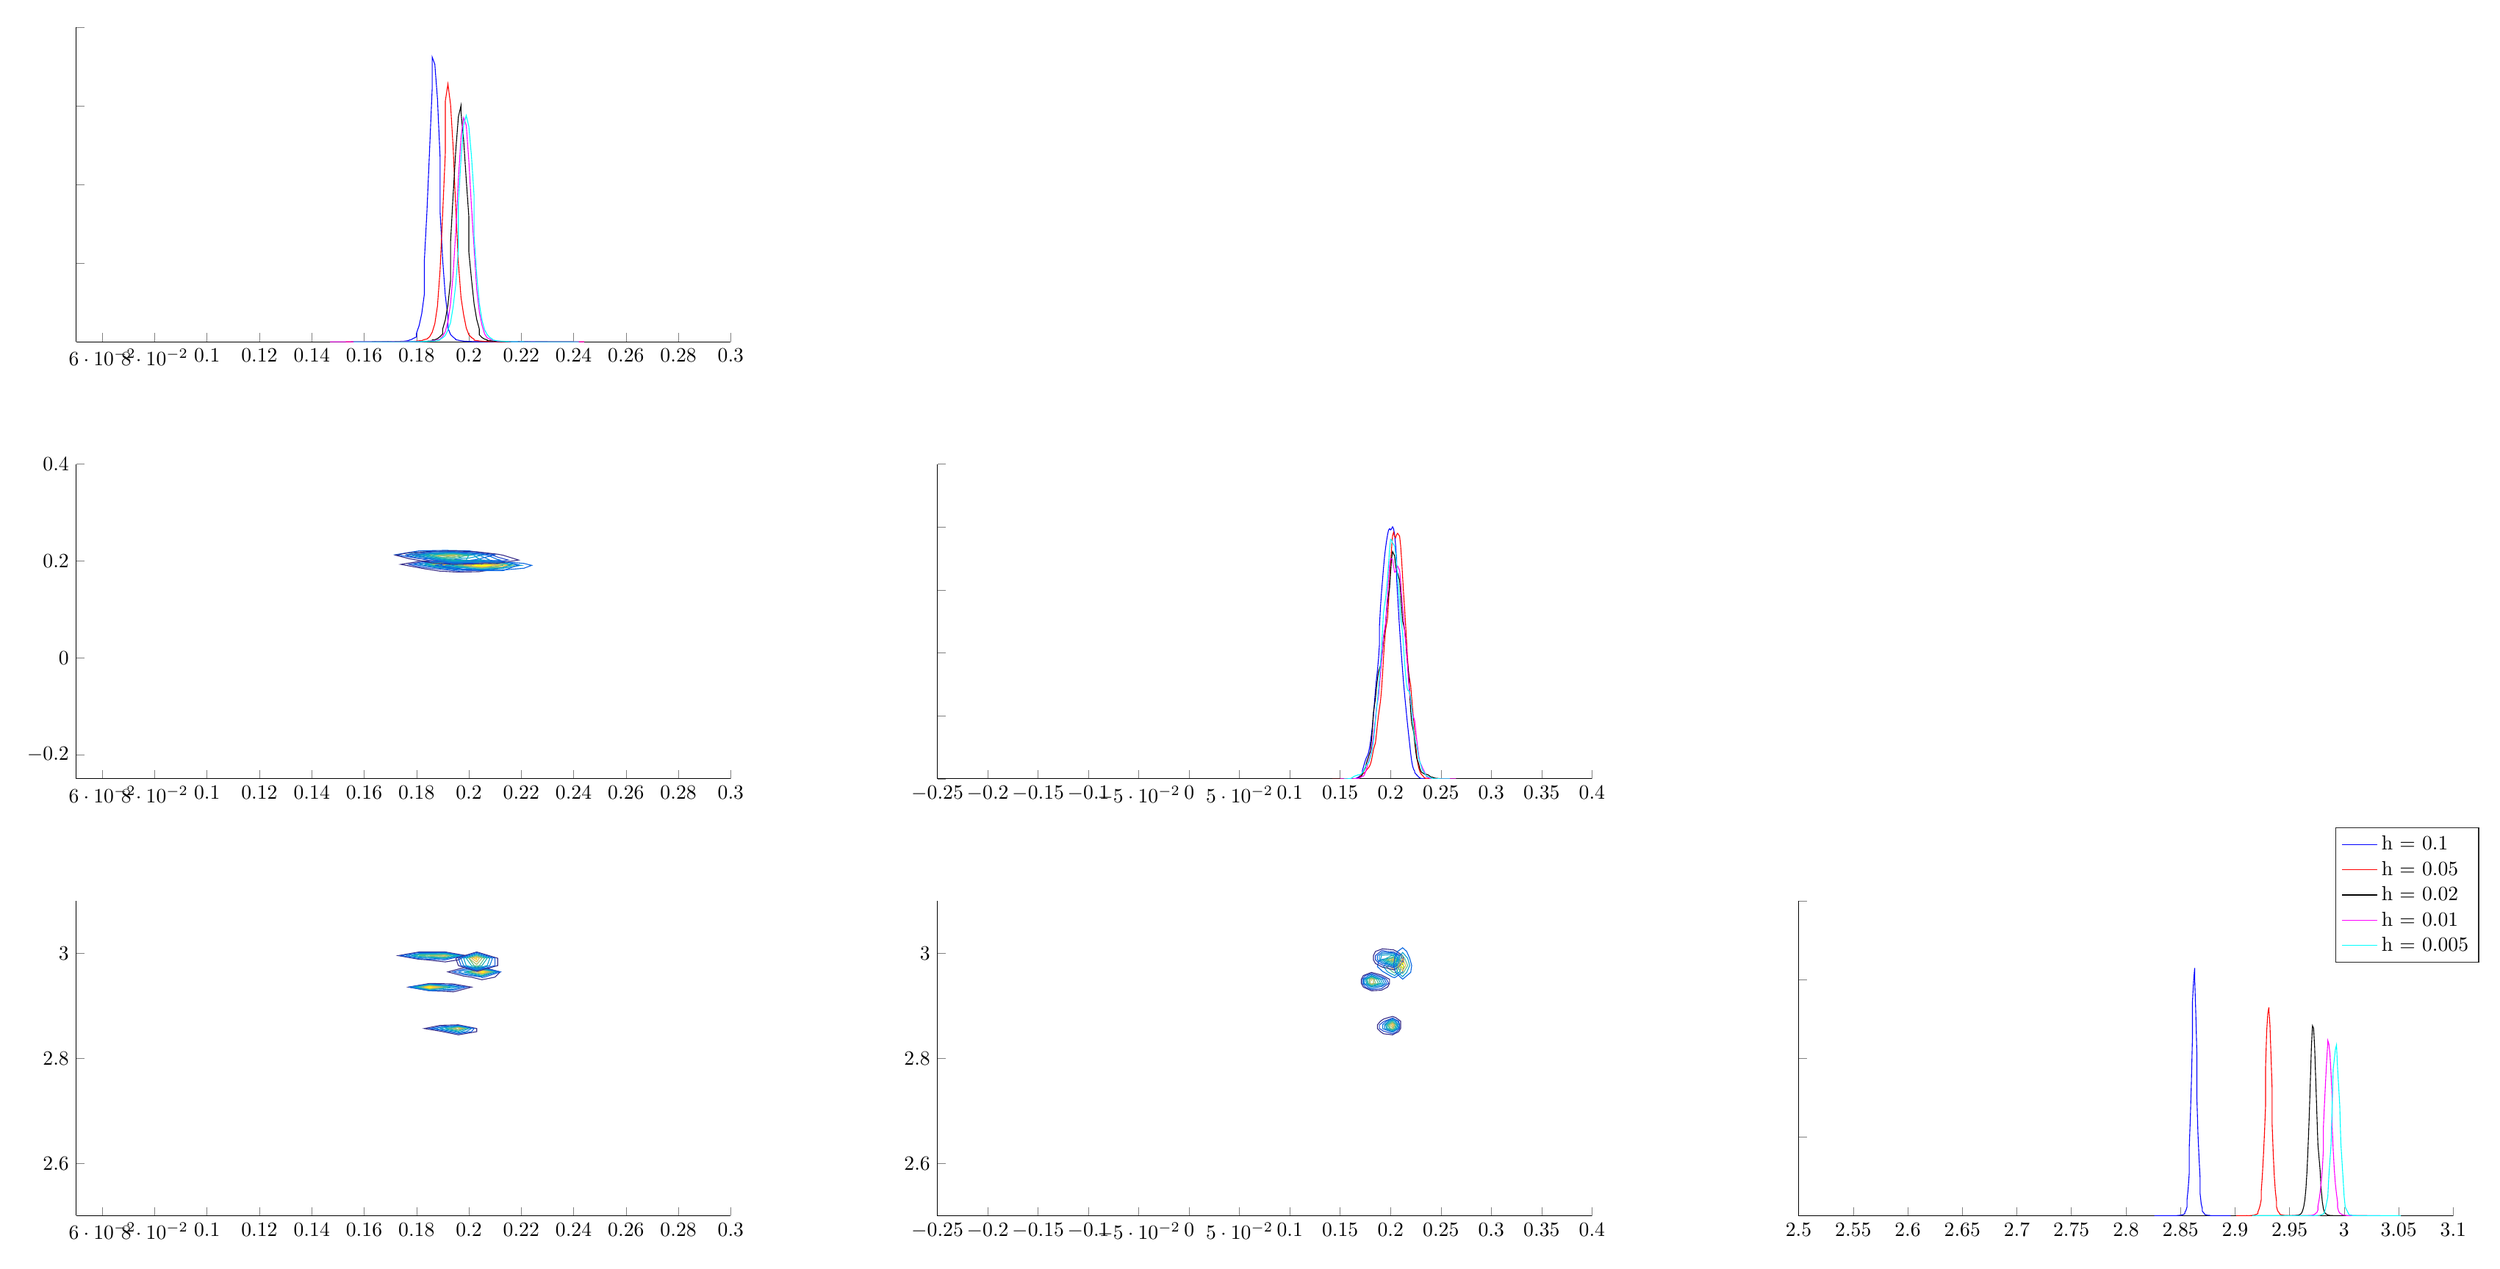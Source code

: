 % This file was created by matlab2tikz.
%
%The latest updates can be retrieved from
%  http://www.mathworks.com/matlabcentral/fileexchange/22022-matlab2tikz-matlab2tikz
%where you can also make suggestions and rate matlab2tikz.
%
\definecolor{mycolor1}{rgb}{1.0,0.0,1.0}%
\definecolor{mycolor2}{rgb}{0.0,1.0,1.0}%
%
\begin{tikzpicture}

\begin{axis}[%
width=4.454in,
height=2.141in,
at={(2.713in,7.039in)},
scale only axis,
xmin=0.05,
xmax=0.3,
ymin=0,
ymax=200,
ytick={0,50,100,150,200},
yticklabels={\empty},
axis background/.style={fill=white},
axis x line*=bottom,
axis y line*=left
]
\addplot [color=blue,solid,forget plot]
  table[row sep=crcr]{%
0.155	0.0\\
0.156	0.018\\
0.157	6.099e-05\\
0.158	4.248e-25\\
0.158	3.744e-13\\
0.159	1.237e-05\\
0.16	0.015\\
0.161	0.001\\
0.161	3.187e-12\\
0.162	3.89e-05\\
0.163	0.018\\
0.164	0.001\\
0.164	0.034\\
0.165	0.013\\
0.166	0.011\\
0.167	0.021\\
0.167	0.036\\
0.168	0.022\\
0.169	0.07\\
0.17	0.059\\
0.171	0.108\\
0.171	0.073\\
0.172	0.146\\
0.173	0.119\\
0.174	0.154\\
0.174	0.305\\
0.175	0.326\\
0.176	0.501\\
0.177	0.739\\
0.177	0.9\\
0.178	1.415\\
0.179	2.289\\
0.18	3.071\\
0.18	5.456\\
0.181	10.277\\
0.182	17.856\\
0.183	30.291\\
0.183	51.586\\
0.184	83.282\\
0.185	122.158\\
0.186	161.517\\
0.186	180.937\\
0.187	176.305\\
0.188	154.513\\
0.189	117.388\\
0.189	82.681\\
0.19	51.915\\
0.191	29.265\\
0.192	16.031\\
0.192	8.808\\
0.193	4.631\\
0.194	2.969\\
0.195	1.568\\
0.195	1.226\\
0.196	0.955\\
0.197	0.627\\
0.198	0.423\\
0.198	0.354\\
0.199	0.286\\
0.2	0.208\\
0.201	0.135\\
0.201	0.128\\
0.202	0.061\\
0.203	0.04\\
0.204	0.038\\
0.204	0.019\\
0.205	0.04\\
0.206	0.001\\
0.207	0.052\\
0.207	0.025\\
0.208	0.001\\
0.209	0.019\\
0.21	0.016\\
0.211	0.005\\
0.211	0.005\\
0.212	0.01\\
0.213	0.002\\
0.214	0.01\\
0.214	0.011\\
0.215	4.771e-19\\
0.216	3.851e-09\\
0.217	0.001\\
0.217	0.013\\
0.218	0\\
0.219	0\\
0.22	0\\
0.22	0\\
0.221	3.605e-273\\
0.222	1.981e-226\\
0.223	4.081e-184\\
0.223	3.152e-146\\
0.224	9.13e-113\\
0.225	9.915e-84\\
0.226	4.038e-59\\
0.226	6.165e-39\\
0.227	3.53e-23\\
0.228	7.577e-12\\
0.229	6.099e-05\\
0.229	0.018\\
0.23	0.0\\
};
\addplot [color=red,solid,forget plot]
  table[row sep=crcr]{%
0.153	0.0\\
0.154	0.015\\
0.155	5.879e-06\\
0.156	0\\
0.157	0\\
0.157	0\\
0.158	4.124e-296\\
0.159	6.037e-243\\
0.16	4.371e-195\\
0.161	1.565e-152\\
0.162	2.771e-115\\
0.163	2.426e-83\\
0.164	1.051e-56\\
0.165	2.25e-35\\
0.166	2.382e-19\\
0.167	1.248e-08\\
0.168	0.003\\
0.169	0.004\\
0.169	2.895e-15\\
0.17	2.803e-06\\
0.171	0.034\\
0.172	0.022\\
0.173	0.036\\
0.174	0.021\\
0.175	0.033\\
0.176	0.079\\
0.177	0.122\\
0.178	0.188\\
0.179	0.266\\
0.18	0.263\\
0.18	0.46\\
0.181	0.616\\
0.182	0.715\\
0.183	1.391\\
0.184	1.781\\
0.185	3.131\\
0.186	6.076\\
0.187	11.482\\
0.188	22.617\\
0.189	45.427\\
0.19	81.799\\
0.191	119.846\\
0.191	152.962\\
0.192	163.851\\
0.193	150.836\\
0.194	123.412\\
0.195	84.198\\
0.196	50.121\\
0.197	28.131\\
0.198	17.176\\
0.199	8.801\\
0.2	4.424\\
0.201	2.668\\
0.202	1.624\\
0.202	0.92\\
0.203	0.747\\
0.204	0.493\\
0.205	0.347\\
0.206	0.234\\
0.207	0.21\\
0.208	0.098\\
0.209	0.104\\
0.21	0.035\\
0.211	0.069\\
0.212	0.037\\
0.213	0.026\\
0.213	0.007\\
0.214	0.022\\
0.215	0.028\\
0.216	0.029\\
0.217	0.008\\
0.218	3.022e-09\\
0.219	0.002\\
0.22	0.009\\
0.221	0.004\\
0.222	0.011\\
0.223	0.008\\
0.224	0\\
0.224	0\\
0.225	0\\
0.226	0\\
0.227	0\\
0.228	0\\
0.229	0\\
0.23	0\\
0.231	0\\
0.232	0\\
0.233	0\\
0.234	2.317e-275\\
0.235	3.326e-224\\
0.236	2.362e-178\\
0.236	8.292e-138\\
0.237	1.44e-102\\
0.238	1.236e-72\\
0.239	5.25e-48\\
0.24	1.102e-28\\
0.241	1.145e-14\\
0.242	5.879e-06\\
0.243	0.015\\
0.244	0.0\\
};
\addplot [color=black,solid,forget plot]
  table[row sep=crcr]{%
0.163	0.0\\
0.164	0.015\\
0.165	0.001\\
0.165	2.433e-15\\
0.166	6.979e-08\\
0.167	0.001\\
0.168	0.014\\
0.169	0.01\\
0.169	0.027\\
0.17	0.008\\
0.171	0.016\\
0.172	0.007\\
0.172	0.016\\
0.173	0.015\\
0.174	0.01\\
0.175	0.034\\
0.176	0.028\\
0.176	0.001\\
0.177	0.008\\
0.178	0.061\\
0.179	0.076\\
0.179	0.12\\
0.18	0.057\\
0.181	0.119\\
0.182	0.142\\
0.183	0.263\\
0.183	0.329\\
0.184	0.346\\
0.185	0.444\\
0.186	0.591\\
0.186	1.245\\
0.187	1.264\\
0.188	2.006\\
0.189	3.235\\
0.19	5.005\\
0.19	8.109\\
0.191	13.88\\
0.192	23.373\\
0.193	38.863\\
0.193	63.408\\
0.194	93.584\\
0.195	121.669\\
0.196	143.003\\
0.197	150.162\\
0.197	145.712\\
0.198	128.34\\
0.199	102.978\\
0.2	79.255\\
0.2	56.876\\
0.201	39.697\\
0.202	23.979\\
0.203	14.163\\
0.204	7.993\\
0.204	4.431\\
0.205	2.692\\
0.206	1.674\\
0.207	1.23\\
0.207	0.708\\
0.208	0.672\\
0.209	0.5\\
0.21	0.392\\
0.211	0.168\\
0.211	0.141\\
0.212	0.151\\
0.213	0.147\\
0.214	0.109\\
0.214	0.052\\
0.215	0.078\\
0.216	0.027\\
0.217	0.02\\
0.218	0.019\\
0.218	0.019\\
0.219	0.035\\
0.22	0.008\\
0.221	0.02\\
0.221	0.009\\
0.222	0.027\\
0.223	0.01\\
0.224	0.016\\
0.225	0.016\\
0.225	0.006\\
0.226	0.006\\
0.227	0.01\\
0.228	0.003\\
0.228	3.907e-43\\
0.229	1.328e-28\\
0.23	2.807e-17\\
0.231	3.694e-09\\
0.232	0.0\\
0.232	0.015\\
0.233	0.0\\
0.234	9.167e-79\\
0.235	2.934e-58\\
0.235	5.842e-41\\
0.236	7.239e-27\\
0.237	5.583e-16\\
0.238	2.679e-08\\
0.239	0.001\\
0.239	0.015\\
0.24	0.0\\
};
\addplot [color=mycolor1,solid,forget plot]
  table[row sep=crcr]{%
0.147	0.0\\
0.148	0.014\\
0.149	2.925e-05\\
0.15	0\\
0.151	0\\
0.152	0\\
0.153	0\\
0.154	0\\
0.155	0\\
0.156	0\\
0.157	3.426e-283\\
0.158	1.493e-234\\
0.159	1.541e-190\\
0.16	3.769e-151\\
0.161	2.183e-116\\
0.162	2.996e-86\\
0.163	9.74e-61\\
0.164	7.501e-40\\
0.164	1.368e-23\\
0.165	5.914e-12\\
0.166	6.055e-05\\
0.167	0.017\\
0.168	0.018\\
0.169	2.556e-09\\
0.17	0.001\\
0.171	0.036\\
0.172	0.009\\
0.173	0.014\\
0.174	0.012\\
0.175	0.063\\
0.176	0.027\\
0.177	0.048\\
0.178	0.025\\
0.179	0.069\\
0.18	0.085\\
0.181	0.125\\
0.182	0.102\\
0.183	0.203\\
0.184	0.208\\
0.185	0.326\\
0.186	0.59\\
0.187	0.821\\
0.188	1.076\\
0.189	1.656\\
0.19	3.505\\
0.191	6.52\\
0.192	12.833\\
0.193	24.251\\
0.194	43.355\\
0.195	70.471\\
0.196	103.597\\
0.197	129.88\\
0.198	142.441\\
0.199	137.628\\
0.2	114.612\\
0.201	85.743\\
0.202	59.255\\
0.203	33.33\\
0.204	18.808\\
0.205	10.655\\
0.206	4.993\\
0.207	2.509\\
0.208	1.665\\
0.209	1.071\\
0.21	0.779\\
0.211	0.399\\
0.212	0.365\\
0.213	0.371\\
0.214	0.218\\
0.215	0.212\\
0.216	0.078\\
0.217	0.061\\
0.218	0.037\\
0.219	0.008\\
0.22	0.037\\
0.221	0.012\\
0.222	0.024\\
0.223	0.003\\
0.224	0.031\\
0.225	0.031\\
0.226	0.0\\
0.226	0.002\\
0.227	0.008\\
0.228	9.742e-06\\
0.229	0.013\\
0.23	0.0\\
0.231	0\\
0.232	1.6e-286\\
0.233	1.396e-237\\
0.234	2.885e-193\\
0.235	1.412e-153\\
0.236	1.638e-118\\
0.237	4.501e-88\\
0.238	2.929e-62\\
0.239	4.516e-41\\
0.24	1.649e-24\\
0.241	1.427e-12\\
0.242	2.925e-05\\
0.243	0.014\\
0.244	0.0\\
};
\addplot [color=mycolor2,solid,forget plot]
  table[row sep=crcr]{%
0.156	0.0\\
0.156	0.015\\
0.157	0.004\\
0.158	0.022\\
0.159	0.0\\
0.16	2.919e-25\\
0.161	3.564e-14\\
0.162	9.104e-07\\
0.162	0.005\\
0.163	0.005\\
0.164	0.004\\
0.165	0.006\\
0.166	2.455e-15\\
0.167	1.773e-07\\
0.168	0.003\\
0.169	0.008\\
0.169	5.596e-06\\
0.17	1.144e-05\\
0.171	0.017\\
0.172	0.005\\
0.173	0.0\\
0.174	0.015\\
0.175	0.004\\
0.176	0.007\\
0.176	0.014\\
0.177	0.018\\
0.178	0.04\\
0.179	0.036\\
0.18	0.017\\
0.181	0.052\\
0.182	0.057\\
0.182	0.166\\
0.183	0.158\\
0.184	0.176\\
0.185	0.291\\
0.186	0.385\\
0.187	0.461\\
0.188	0.721\\
0.189	1.097\\
0.189	1.541\\
0.19	2.519\\
0.191	3.996\\
0.192	7.415\\
0.193	12.163\\
0.194	22.248\\
0.195	36.552\\
0.196	58.818\\
0.196	88.922\\
0.197	116.027\\
0.198	137.73\\
0.199	143.849\\
0.2	136.718\\
0.201	117.789\\
0.202	92.404\\
0.202	66.975\\
0.203	42.343\\
0.204	24.28\\
0.205	13.764\\
0.206	7.587\\
0.207	4.548\\
0.208	2.653\\
0.209	1.759\\
0.209	1.175\\
0.21	0.842\\
0.211	0.552\\
0.212	0.398\\
0.213	0.271\\
0.214	0.182\\
0.215	0.154\\
0.215	0.164\\
0.216	0.07\\
0.217	0.055\\
0.218	0.048\\
0.219	0.013\\
0.22	0.03\\
0.221	0.022\\
0.222	0.012\\
0.222	0.017\\
0.223	0.008\\
0.224	8.443e-06\\
0.225	0.007\\
0.226	0.018\\
0.227	0.0\\
0.228	8.529e-30\\
0.229	1.776e-17\\
0.229	7.741e-09\\
0.23	0.001\\
0.231	0.013\\
0.232	5.37e-05\\
0.233	7.495e-07\\
0.234	0.005\\
0.235	0.006\\
0.235	4.144e-68\\
0.236	5.513e-48\\
0.237	1.534e-31\\
0.238	8.934e-19\\
0.239	1.088e-09\\
0.24	0.0\\
0.241	0.015\\
0.242	0.0\\
};
\end{axis}

\begin{axis}[%
width=4.454in,
height=2.141in,
at={(2.713in,4.065in)},
scale only axis,
colormap={mymap}{[1pt] rgb(0pt)=(0.208,0.166,0.529); rgb(1pt)=(0.212,0.19,0.578); rgb(2pt)=(0.212,0.214,0.627); rgb(3pt)=(0.208,0.239,0.677); rgb(4pt)=(0.196,0.264,0.728); rgb(5pt)=(0.171,0.292,0.779); rgb(6pt)=(0.125,0.324,0.83); rgb(7pt)=(0.059,0.36,0.868); rgb(8pt)=(0.012,0.388,0.882); rgb(9pt)=(0.006,0.409,0.883); rgb(10pt)=(0.017,0.427,0.879); rgb(11pt)=(0.033,0.443,0.872); rgb(12pt)=(0.05,0.459,0.864); rgb(13pt)=(0.063,0.474,0.855); rgb(14pt)=(0.072,0.489,0.847); rgb(15pt)=(0.078,0.504,0.838); rgb(16pt)=(0.079,0.52,0.831); rgb(17pt)=(0.075,0.538,0.826); rgb(18pt)=(0.064,0.557,0.824); rgb(19pt)=(0.049,0.577,0.823); rgb(20pt)=(0.034,0.597,0.82); rgb(21pt)=(0.026,0.614,0.814); rgb(22pt)=(0.024,0.629,0.804); rgb(23pt)=(0.023,0.642,0.791); rgb(24pt)=(0.023,0.653,0.777); rgb(25pt)=(0.027,0.664,0.761); rgb(26pt)=(0.038,0.674,0.744); rgb(27pt)=(0.059,0.684,0.725); rgb(28pt)=(0.084,0.693,0.706); rgb(29pt)=(0.113,0.702,0.686); rgb(30pt)=(0.145,0.71,0.665); rgb(31pt)=(0.18,0.718,0.642); rgb(32pt)=(0.218,0.725,0.619); rgb(33pt)=(0.259,0.732,0.595); rgb(34pt)=(0.302,0.738,0.571); rgb(35pt)=(0.348,0.742,0.547); rgb(36pt)=(0.395,0.746,0.524); rgb(37pt)=(0.442,0.748,0.503); rgb(38pt)=(0.487,0.749,0.484); rgb(39pt)=(0.53,0.749,0.466); rgb(40pt)=(0.571,0.749,0.449); rgb(41pt)=(0.61,0.747,0.434); rgb(42pt)=(0.647,0.746,0.419); rgb(43pt)=(0.683,0.743,0.404); rgb(44pt)=(0.718,0.741,0.39); rgb(45pt)=(0.752,0.738,0.377); rgb(46pt)=(0.786,0.736,0.363); rgb(47pt)=(0.819,0.733,0.35); rgb(48pt)=(0.851,0.73,0.336); rgb(49pt)=(0.882,0.727,0.322); rgb(50pt)=(0.914,0.726,0.306); rgb(51pt)=(0.945,0.726,0.289); rgb(52pt)=(0.974,0.731,0.267); rgb(53pt)=(0.994,0.745,0.24); rgb(54pt)=(0.999,0.765,0.216); rgb(55pt)=(0.996,0.786,0.197); rgb(56pt)=(0.988,0.807,0.179); rgb(57pt)=(0.979,0.827,0.163); rgb(58pt)=(0.97,0.848,0.147); rgb(59pt)=(0.963,0.871,0.131); rgb(60pt)=(0.959,0.895,0.113); rgb(61pt)=(0.96,0.922,0.095); rgb(62pt)=(0.966,0.951,0.076); rgb(63pt)=(0.976,0.983,0.054)},
xmin=0.05,
xmax=0.3,
ymin=-0.25,
ymax=0.4,
axis background/.style={fill=white},
axis x line*=bottom,
axis y line*=left
]
\addplot[contour prepared, contour prepared format=matlab, contour/labels=false] table[row sep=crcr] {%
%
2000	15\\
0.183	0.184\\
0.189	0.179\\
0.196	0.177\\
0.204	0.178\\
0.211	0.184\\
0.211	0.193\\
0.204	0.2\\
0.196	0.201\\
0.189	0.201\\
0.182	0.2\\
0.174	0.193\\
0.174	0.193\\
0.174	0.193\\
0.182	0.185\\
0.183	0.184\\
4000	13\\
0.187	0.184\\
0.189	0.183\\
0.196	0.179\\
0.204	0.181\\
0.208	0.184\\
0.209	0.193\\
0.204	0.198\\
0.196	0.2\\
0.189	0.2\\
0.182	0.198\\
0.177	0.193\\
0.182	0.187\\
0.187	0.184\\
6000	13\\
0.191	0.184\\
0.196	0.181\\
0.204	0.183\\
0.205	0.184\\
0.207	0.193\\
0.204	0.196\\
0.196	0.199\\
0.189	0.199\\
0.182	0.196\\
0.179	0.193\\
0.182	0.19\\
0.189	0.185\\
0.191	0.184\\
8000	13\\
0.194	0.184\\
0.196	0.183\\
0.201	0.184\\
0.204	0.188\\
0.205	0.193\\
0.204	0.195\\
0.196	0.199\\
0.189	0.199\\
0.182	0.194\\
0.181	0.193\\
0.182	0.192\\
0.189	0.186\\
0.194	0.184\\
10000	7\\
0.183	0.193\\
0.189	0.187\\
0.196	0.185\\
0.203	0.193\\
0.196	0.198\\
0.189	0.198\\
0.183	0.193\\
12000	7\\
0.184	0.193\\
0.189	0.188\\
0.196	0.186\\
0.202	0.193\\
0.196	0.197\\
0.189	0.197\\
0.184	0.193\\
14000	7\\
0.185	0.193\\
0.189	0.19\\
0.196	0.188\\
0.201	0.193\\
0.196	0.196\\
0.189	0.196\\
0.185	0.193\\
16000	7\\
0.186	0.193\\
0.189	0.191\\
0.196	0.189\\
0.2	0.193\\
0.196	0.195\\
0.189	0.195\\
0.186	0.193\\
18000	7\\
0.188	0.193\\
0.189	0.192\\
0.196	0.191\\
0.198	0.193\\
0.196	0.194\\
0.189	0.194\\
0.188	0.193\\
20000	7\\
0.189	0.193\\
0.189	0.193\\
0.196	0.193\\
0.197	0.193\\
0.196	0.193\\
0.189	0.193\\
0.189	0.193\\
};
\addplot[contour prepared, contour prepared format=matlab, contour/labels=false] table[row sep=crcr] {%
%
5000	11\\
0.187	0.191\\
0.194	0.184\\
0.203	0.182\\
0.212	0.181\\
0.221	0.185\\
0.224	0.191\\
0.221	0.195\\
0.212	0.199\\
0.203	0.199\\
0.194	0.197\\
0.187	0.191\\
10000	9\\
0.191	0.191\\
0.194	0.189\\
0.203	0.184\\
0.212	0.184\\
0.22	0.191\\
0.212	0.197\\
0.203	0.198\\
0.194	0.193\\
0.191	0.191\\
15000	7\\
0.195	0.191\\
0.203	0.186\\
0.212	0.186\\
0.217	0.191\\
0.212	0.195\\
0.203	0.196\\
0.195	0.191\\
20000	7\\
0.198	0.191\\
0.203	0.188\\
0.212	0.188\\
0.215	0.191\\
0.212	0.193\\
0.203	0.194\\
0.198	0.191\\
25000	7\\
0.201	0.191\\
0.203	0.189\\
0.212	0.191\\
0.212	0.191\\
0.212	0.191\\
0.203	0.192\\
0.201	0.191\\
};
\addplot[contour prepared, contour prepared format=matlab, contour/labels=false] table[row sep=crcr] {%
%
5000	13\\
0.213	0.18\\
0.213	0.18\\
0.213	0.18\\
0.219	0.192\\
0.213	0.2\\
0.205	0.202\\
0.198	0.201\\
0.19	0.194\\
0.189	0.192\\
0.19	0.19\\
0.198	0.183\\
0.205	0.18\\
0.213	0.18\\
10000	9\\
0.193	0.192\\
0.198	0.186\\
0.205	0.183\\
0.213	0.186\\
0.216	0.192\\
0.213	0.196\\
0.205	0.2\\
0.198	0.198\\
0.193	0.192\\
15000	9\\
0.195	0.192\\
0.198	0.189\\
0.205	0.185\\
0.213	0.191\\
0.213	0.192\\
0.213	0.192\\
0.205	0.198\\
0.198	0.195\\
0.195	0.192\\
20000	5\\
0.198	0.192\\
0.205	0.187\\
0.211	0.192\\
0.205	0.196\\
0.198	0.192\\
25000	5\\
0.202	0.192\\
0.205	0.19\\
0.208	0.192\\
0.205	0.194\\
0.202	0.192\\
};
\addplot[contour prepared, contour prepared format=matlab, contour/labels=false] table[row sep=crcr] {%
%
5000	11\\
0.196	0.203\\
0.2	0.201\\
0.203	0.203\\
0.21	0.213\\
0.2	0.221\\
0.191	0.222\\
0.181	0.221\\
0.172	0.213\\
0.181	0.205\\
0.191	0.203\\
0.196	0.203\\
10000	9\\
0.176	0.213\\
0.181	0.208\\
0.191	0.205\\
0.2	0.206\\
0.206	0.213\\
0.2	0.218\\
0.191	0.22\\
0.181	0.218\\
0.176	0.213\\
15000	9\\
0.179	0.213\\
0.181	0.212\\
0.191	0.207\\
0.2	0.211\\
0.202	0.213\\
0.2	0.215\\
0.191	0.218\\
0.181	0.215\\
0.179	0.213\\
20000	5\\
0.183	0.213\\
0.191	0.21\\
0.198	0.213\\
0.191	0.217\\
0.183	0.213\\
25000	5\\
0.188	0.213\\
0.191	0.212\\
0.194	0.213\\
0.191	0.215\\
0.188	0.213\\
};
\addplot[contour prepared, contour prepared format=matlab, contour/labels=false] table[row sep=crcr] {%
%
2000	15\\
0.18	0.202\\
0.186	0.196\\
0.194	0.193\\
0.203	0.194\\
0.211	0.195\\
0.219	0.202\\
0.213	0.212\\
0.211	0.214\\
0.203	0.219\\
0.194	0.221\\
0.186	0.22\\
0.177	0.217\\
0.172	0.212\\
0.177	0.205\\
0.18	0.202\\
4000	15\\
0.184	0.202\\
0.186	0.2\\
0.194	0.195\\
0.203	0.196\\
0.211	0.198\\
0.215	0.202\\
0.211	0.208\\
0.209	0.212\\
0.203	0.217\\
0.194	0.219\\
0.186	0.219\\
0.177	0.213\\
0.176	0.212\\
0.177	0.21\\
0.184	0.202\\
6000	13\\
0.187	0.202\\
0.194	0.196\\
0.203	0.197\\
0.211	0.201\\
0.212	0.202\\
0.211	0.203\\
0.207	0.212\\
0.203	0.215\\
0.194	0.218\\
0.186	0.217\\
0.179	0.212\\
0.186	0.203\\
0.187	0.202\\
8000	11\\
0.189	0.202\\
0.194	0.198\\
0.203	0.199\\
0.208	0.202\\
0.204	0.212\\
0.203	0.213\\
0.194	0.217\\
0.186	0.216\\
0.18	0.212\\
0.186	0.205\\
0.189	0.202\\
10000	11\\
0.191	0.202\\
0.194	0.2\\
0.203	0.201\\
0.205	0.202\\
0.203	0.207\\
0.202	0.212\\
0.194	0.216\\
0.186	0.215\\
0.182	0.212\\
0.186	0.207\\
0.191	0.202\\
12000	9\\
0.193	0.202\\
0.194	0.201\\
0.199	0.202\\
0.2	0.212\\
0.194	0.215\\
0.186	0.213\\
0.184	0.212\\
0.186	0.209\\
0.193	0.202\\
14000	7\\
0.186	0.212\\
0.186	0.211\\
0.194	0.203\\
0.199	0.212\\
0.194	0.214\\
0.186	0.212\\
0.186	0.212\\
16000	5\\
0.189	0.212\\
0.194	0.207\\
0.197	0.212\\
0.194	0.213\\
0.189	0.212\\
18000	5\\
0.192	0.212\\
0.194	0.21\\
0.195	0.212\\
0.194	0.212\\
0.192	0.212\\
};
\end{axis}

\begin{axis}[%
width=4.454in,
height=2.141in,
at={(8.573in,4.065in)},
scale only axis,
xmin=-0.25,
xmax=0.4,
ymin=0,
ymax=50,
ytick={0,10,20,30,40,50},
yticklabels={\empty},
axis background/.style={fill=white},
axis x line*=bottom,
axis y line*=left
]
\addplot [color=blue,solid,forget plot]
  table[row sep=crcr]{%
0.151	4.691e-05\\
0.152	0.0\\
0.153	0.002\\
0.154	0.004\\
0.154	0.004\\
0.155	0.001\\
0.156	0.001\\
0.157	0.003\\
0.158	0.005\\
0.159	0.005\\
0.16	0.006\\
0.161	0.009\\
0.162	0.014\\
0.163	0.02\\
0.164	0.03\\
0.165	0.054\\
0.166	0.095\\
0.167	0.162\\
0.168	0.271\\
0.169	0.391\\
0.17	0.494\\
0.171	0.638\\
0.172	0.903\\
0.172	1.302\\
0.173	1.825\\
0.174	2.404\\
0.175	2.937\\
0.176	3.35\\
0.177	3.661\\
0.178	4.094\\
0.179	4.829\\
0.18	5.85\\
0.181	7.047\\
0.182	8.403\\
0.183	10.116\\
0.184	12.126\\
0.185	14.13\\
0.186	15.836\\
0.187	17.279\\
0.188	19.005\\
0.189	21.424\\
0.189	24.368\\
0.19	27.281\\
0.191	29.597\\
0.192	31.546\\
0.193	33.484\\
0.194	35.247\\
0.195	36.642\\
0.196	37.782\\
0.197	38.762\\
0.198	39.506\\
0.199	39.744\\
0.2	39.572\\
0.201	39.74\\
0.202	40.05\\
0.203	39.732\\
0.204	38.809\\
0.205	37.184\\
0.206	34.655\\
0.206	31.874\\
0.207	29.162\\
0.208	26.379\\
0.209	23.782\\
0.21	21.472\\
0.211	19.252\\
0.212	17.098\\
0.213	15.084\\
0.214	13.323\\
0.215	11.675\\
0.216	10.017\\
0.217	8.439\\
0.218	6.972\\
0.219	5.494\\
0.22	4.029\\
0.221	2.795\\
0.222	1.952\\
0.223	1.473\\
0.224	1.211\\
0.224	1.001\\
0.225	0.788\\
0.226	0.612\\
0.227	0.446\\
0.228	0.274\\
0.229	0.142\\
0.23	0.075\\
0.231	0.048\\
0.232	0.032\\
0.233	0.019\\
0.234	0.009\\
0.235	0.003\\
0.236	0.001\\
0.237	6.182e-05\\
0.238	2.053e-05\\
0.239	0.0\\
0.24	0.001\\
0.241	0.004\\
0.241	0.004\\
0.242	0.002\\
0.243	0.0\\
0.244	4.691e-05\\
};
\addplot [color=red,solid,forget plot]
  table[row sep=crcr]{%
0.142	4.575e-05\\
0.143	0.001\\
0.144	0.003\\
0.145	0.004\\
0.146	0.004\\
0.147	0.004\\
0.148	0.004\\
0.15	0.001\\
0.151	0.0\\
0.152	7.107e-06\\
0.153	3.046e-09\\
0.154	4.019e-07\\
0.155	3.565e-05\\
0.156	0.001\\
0.157	0.004\\
0.158	0.008\\
0.159	0.006\\
0.16	0.002\\
0.162	0.001\\
0.163	0.003\\
0.164	0.005\\
0.165	0.006\\
0.166	0.011\\
0.167	0.032\\
0.168	0.092\\
0.169	0.215\\
0.17	0.399\\
0.171	0.595\\
0.172	0.773\\
0.174	0.941\\
0.175	1.124\\
0.176	1.347\\
0.177	1.57\\
0.178	1.746\\
0.179	1.966\\
0.18	2.333\\
0.181	2.898\\
0.182	3.716\\
0.183	4.639\\
0.185	5.712\\
0.186	7.137\\
0.187	8.693\\
0.188	10.072\\
0.189	11.191\\
0.19	12.331\\
0.191	14.085\\
0.192	16.484\\
0.193	19.197\\
0.194	21.665\\
0.195	23.594\\
0.197	25.488\\
0.198	28.05\\
0.199	31.236\\
0.2	34.167\\
0.201	36.637\\
0.202	38.626\\
0.203	39.176\\
0.204	38.525\\
0.205	38.31\\
0.206	38.785\\
0.207	39.017\\
0.209	38.558\\
0.21	37.08\\
0.211	34.769\\
0.212	32.026\\
0.213	29.335\\
0.214	26.916\\
0.215	24.394\\
0.216	21.629\\
0.217	18.883\\
0.218	16.723\\
0.22	14.843\\
0.221	12.782\\
0.222	10.902\\
0.223	9.204\\
0.224	7.309\\
0.225	5.352\\
0.226	3.686\\
0.227	2.483\\
0.228	1.723\\
0.229	1.232\\
0.23	0.829\\
0.232	0.487\\
0.233	0.264\\
0.234	0.14\\
0.235	0.074\\
0.236	0.052\\
0.237	0.038\\
0.238	0.022\\
0.239	0.016\\
0.24	0.014\\
0.241	0.015\\
0.242	0.012\\
0.244	0.006\\
0.245	0.003\\
0.246	0.006\\
0.247	0.008\\
0.248	0.004\\
0.249	0.001\\
0.25	5.395e-05\\
};
\addplot [color=black,solid,forget plot]
  table[row sep=crcr]{%
0.135	3.944e-05\\
0.137	0.0\\
0.138	0.002\\
0.139	0.004\\
0.14	0.002\\
0.142	0.0\\
0.143	3.114e-05\\
0.144	3.784e-28\\
0.145	1.183e-23\\
0.147	1.325e-19\\
0.148	5.317e-16\\
0.149	7.65e-13\\
0.15	3.945e-10\\
0.152	7.291e-08\\
0.153	4.83e-06\\
0.154	0.0\\
0.156	0.001\\
0.157	0.003\\
0.158	0.004\\
0.159	0.005\\
0.161	0.008\\
0.162	0.009\\
0.163	0.011\\
0.164	0.019\\
0.166	0.031\\
0.167	0.045\\
0.168	0.087\\
0.169	0.182\\
0.171	0.375\\
0.172	0.702\\
0.173	1.15\\
0.175	1.758\\
0.176	2.467\\
0.177	2.978\\
0.178	3.434\\
0.18	4.43\\
0.181	6.008\\
0.182	8.061\\
0.183	10.486\\
0.185	12.757\\
0.186	14.517\\
0.187	15.863\\
0.188	16.992\\
0.19	18.055\\
0.191	19.125\\
0.192	20.33\\
0.193	22.136\\
0.195	24.45\\
0.196	26.411\\
0.197	28.099\\
0.199	30.3\\
0.2	32.778\\
0.201	35.001\\
0.202	36.108\\
0.204	35.446\\
0.205	33.963\\
0.206	33.02\\
0.207	32.712\\
0.209	31.527\\
0.21	29.426\\
0.211	27.041\\
0.212	25.037\\
0.214	23.682\\
0.215	22.036\\
0.216	19.673\\
0.218	16.649\\
0.219	13.473\\
0.22	10.792\\
0.221	8.851\\
0.223	7.336\\
0.224	5.819\\
0.225	4.383\\
0.226	3.268\\
0.228	2.361\\
0.229	1.662\\
0.23	1.237\\
0.231	1.016\\
0.233	0.84\\
0.234	0.723\\
0.235	0.727\\
0.236	0.701\\
0.238	0.567\\
0.239	0.414\\
0.24	0.306\\
0.242	0.237\\
0.243	0.17\\
0.244	0.121\\
0.245	0.089\\
0.247	0.069\\
0.248	0.049\\
0.249	0.026\\
0.25	0.013\\
0.252	0.007\\
0.253	0.003\\
0.254	0.001\\
0.255	0.002\\
0.257	0.004\\
0.258	0.002\\
0.259	0.0\\
0.261	3.944e-05\\
};
\addplot [color=mycolor1,solid,forget plot]
  table[row sep=crcr]{%
0.15	4.034e-05\\
0.152	0.0\\
0.153	0.002\\
0.154	0.004\\
0.155	0.003\\
0.156	0.001\\
0.157	0.001\\
0.159	0.005\\
0.16	0.011\\
0.161	0.012\\
0.162	0.009\\
0.163	0.009\\
0.164	0.013\\
0.166	0.018\\
0.167	0.027\\
0.168	0.048\\
0.169	0.102\\
0.17	0.204\\
0.171	0.321\\
0.173	0.437\\
0.174	0.651\\
0.175	1.04\\
0.176	1.513\\
0.177	2.047\\
0.178	2.78\\
0.18	3.585\\
0.181	4.434\\
0.182	5.593\\
0.183	6.954\\
0.184	8.321\\
0.185	9.727\\
0.186	11.298\\
0.188	12.988\\
0.189	14.699\\
0.19	16.584\\
0.191	18.701\\
0.192	20.719\\
0.193	22.597\\
0.195	24.624\\
0.196	26.776\\
0.197	29.197\\
0.198	31.958\\
0.199	34.108\\
0.2	35.025\\
0.202	34.879\\
0.203	33.82\\
0.204	32.837\\
0.205	32.873\\
0.206	33.47\\
0.207	33.806\\
0.209	33.145\\
0.21	31.383\\
0.211	29.209\\
0.212	27.31\\
0.213	25.605\\
0.214	23.327\\
0.216	20.428\\
0.217	17.537\\
0.218	15.26\\
0.219	13.682\\
0.22	12.338\\
0.221	11.148\\
0.222	10.228\\
0.224	9.215\\
0.225	7.76\\
0.226	6.192\\
0.227	4.871\\
0.228	3.688\\
0.229	2.701\\
0.231	2.026\\
0.232	1.619\\
0.233	1.338\\
0.234	0.995\\
0.235	0.596\\
0.236	0.298\\
0.238	0.148\\
0.239	0.089\\
0.24	0.059\\
0.241	0.037\\
0.242	0.019\\
0.243	0.01\\
0.245	0.009\\
0.246	0.007\\
0.247	0.003\\
0.248	0.001\\
0.249	0.0\\
0.25	0.002\\
0.251	0.004\\
0.253	0.004\\
0.254	0.004\\
0.255	0.004\\
0.256	0.002\\
0.257	0.0\\
0.258	0.0\\
0.26	0.001\\
0.261	0.003\\
0.262	0.004\\
0.263	0.002\\
0.264	0.0\\
0.265	4.034e-05\\
};
\addplot [color=mycolor2,solid,forget plot]
  table[row sep=crcr]{%
0.154	4.33e-05\\
0.155	0.0\\
0.156	0.002\\
0.157	0.006\\
0.158	0.014\\
0.16	0.036\\
0.161	0.093\\
0.162	0.192\\
0.163	0.308\\
0.164	0.406\\
0.165	0.469\\
0.166	0.52\\
0.167	0.587\\
0.168	0.629\\
0.169	0.641\\
0.17	0.683\\
0.171	0.783\\
0.172	0.95\\
0.173	1.223\\
0.174	1.578\\
0.175	1.895\\
0.176	2.178\\
0.178	2.523\\
0.179	2.95\\
0.18	3.456\\
0.181	4.07\\
0.182	4.883\\
0.183	5.996\\
0.184	7.469\\
0.185	9.202\\
0.186	10.895\\
0.187	12.512\\
0.188	14.176\\
0.189	16.107\\
0.19	18.35\\
0.191	20.754\\
0.192	23.503\\
0.193	26.417\\
0.195	28.614\\
0.196	30.124\\
0.197	31.847\\
0.198	34.049\\
0.199	36.478\\
0.2	38.057\\
0.201	37.99\\
0.202	37.461\\
0.203	37.305\\
0.204	36.943\\
0.205	35.829\\
0.206	34.122\\
0.207	32.096\\
0.208	30.05\\
0.209	28.049\\
0.21	25.718\\
0.212	23.135\\
0.213	20.692\\
0.214	18.39\\
0.215	16.39\\
0.216	14.893\\
0.217	14.092\\
0.218	13.982\\
0.219	13.805\\
0.22	12.861\\
0.221	11.225\\
0.222	9.35\\
0.223	7.687\\
0.224	6.476\\
0.225	5.735\\
0.226	5.179\\
0.227	4.34\\
0.228	3.247\\
0.23	2.277\\
0.231	1.635\\
0.232	1.293\\
0.233	1.075\\
0.234	0.836\\
0.235	0.588\\
0.236	0.421\\
0.237	0.348\\
0.238	0.316\\
0.239	0.263\\
0.24	0.169\\
0.241	0.083\\
0.242	0.035\\
0.243	0.018\\
0.244	0.012\\
0.245	0.009\\
0.247	0.012\\
0.248	0.012\\
0.249	0.008\\
0.25	0.005\\
0.251	0.004\\
0.252	0.004\\
0.253	0.002\\
0.254	0.001\\
0.255	0.003\\
0.256	0.004\\
0.257	0.002\\
0.258	0.0\\
0.259	4.251e-05\\
};
\end{axis}

\begin{axis}[%
width=4.454in,
height=2.141in,
at={(2.713in,1.092in)},
scale only axis,
colormap={mymap}{[1pt] rgb(0pt)=(0.208,0.166,0.529); rgb(1pt)=(0.212,0.19,0.578); rgb(2pt)=(0.212,0.214,0.627); rgb(3pt)=(0.208,0.239,0.677); rgb(4pt)=(0.196,0.264,0.728); rgb(5pt)=(0.171,0.292,0.779); rgb(6pt)=(0.125,0.324,0.83); rgb(7pt)=(0.059,0.36,0.868); rgb(8pt)=(0.012,0.388,0.882); rgb(9pt)=(0.006,0.409,0.883); rgb(10pt)=(0.017,0.427,0.879); rgb(11pt)=(0.033,0.443,0.872); rgb(12pt)=(0.05,0.459,0.864); rgb(13pt)=(0.063,0.474,0.855); rgb(14pt)=(0.072,0.489,0.847); rgb(15pt)=(0.078,0.504,0.838); rgb(16pt)=(0.079,0.52,0.831); rgb(17pt)=(0.075,0.538,0.826); rgb(18pt)=(0.064,0.557,0.824); rgb(19pt)=(0.049,0.577,0.823); rgb(20pt)=(0.034,0.597,0.82); rgb(21pt)=(0.026,0.614,0.814); rgb(22pt)=(0.024,0.629,0.804); rgb(23pt)=(0.023,0.642,0.791); rgb(24pt)=(0.023,0.653,0.777); rgb(25pt)=(0.027,0.664,0.761); rgb(26pt)=(0.038,0.674,0.744); rgb(27pt)=(0.059,0.684,0.725); rgb(28pt)=(0.084,0.693,0.706); rgb(29pt)=(0.113,0.702,0.686); rgb(30pt)=(0.145,0.71,0.665); rgb(31pt)=(0.18,0.718,0.642); rgb(32pt)=(0.218,0.725,0.619); rgb(33pt)=(0.259,0.732,0.595); rgb(34pt)=(0.302,0.738,0.571); rgb(35pt)=(0.348,0.742,0.547); rgb(36pt)=(0.395,0.746,0.524); rgb(37pt)=(0.442,0.748,0.503); rgb(38pt)=(0.487,0.749,0.484); rgb(39pt)=(0.53,0.749,0.466); rgb(40pt)=(0.571,0.749,0.449); rgb(41pt)=(0.61,0.747,0.434); rgb(42pt)=(0.647,0.746,0.419); rgb(43pt)=(0.683,0.743,0.404); rgb(44pt)=(0.718,0.741,0.39); rgb(45pt)=(0.752,0.738,0.377); rgb(46pt)=(0.786,0.736,0.363); rgb(47pt)=(0.819,0.733,0.35); rgb(48pt)=(0.851,0.73,0.336); rgb(49pt)=(0.882,0.727,0.322); rgb(50pt)=(0.914,0.726,0.306); rgb(51pt)=(0.945,0.726,0.289); rgb(52pt)=(0.974,0.731,0.267); rgb(53pt)=(0.994,0.745,0.24); rgb(54pt)=(0.999,0.765,0.216); rgb(55pt)=(0.996,0.786,0.197); rgb(56pt)=(0.988,0.807,0.179); rgb(57pt)=(0.979,0.827,0.163); rgb(58pt)=(0.97,0.848,0.147); rgb(59pt)=(0.963,0.871,0.131); rgb(60pt)=(0.959,0.895,0.113); rgb(61pt)=(0.96,0.922,0.095); rgb(62pt)=(0.966,0.951,0.076); rgb(63pt)=(0.976,0.983,0.054)},
xmin=0.05,
xmax=0.3,
ymin=2.5,
ymax=3.1,
axis background/.style={fill=white},
axis x line*=bottom,
axis y line*=left
]
\addplot[contour prepared, contour prepared format=matlab, contour/labels=false] table[row sep=crcr] {%
%
5000	9\\
0.19	2.851\\
0.196	2.845\\
0.203	2.851\\
0.203	2.857\\
0.196	2.864\\
0.189	2.863\\
0.183	2.857\\
0.189	2.852\\
0.19	2.851\\
10000	9\\
0.192	2.851\\
0.196	2.847\\
0.201	2.851\\
0.202	2.857\\
0.196	2.863\\
0.189	2.861\\
0.185	2.857\\
0.189	2.854\\
0.192	2.851\\
15000	9\\
0.194	2.851\\
0.196	2.849\\
0.199	2.851\\
0.201	2.857\\
0.196	2.862\\
0.189	2.859\\
0.187	2.857\\
0.189	2.855\\
0.194	2.851\\
20000	9\\
0.196	2.851\\
0.196	2.85\\
0.197	2.851\\
0.2	2.857\\
0.196	2.861\\
0.189	2.858\\
0.189	2.857\\
0.189	2.857\\
0.196	2.851\\
25000	5\\
0.191	2.857\\
0.196	2.852\\
0.199	2.857\\
0.196	2.86\\
0.191	2.857\\
30000	5\\
0.192	2.857\\
0.196	2.854\\
0.199	2.857\\
0.196	2.859\\
0.192	2.857\\
35000	5\\
0.194	2.857\\
0.196	2.855\\
0.198	2.857\\
0.196	2.859\\
0.194	2.857\\
40000	5\\
0.196	2.857\\
0.196	2.857\\
0.197	2.857\\
0.196	2.858\\
0.196	2.857\\
};
\addplot[contour prepared, contour prepared format=matlab, contour/labels=false] table[row sep=crcr] {%
%
5000	9\\
0.191	2.928\\
0.194	2.927\\
0.195	2.928\\
0.201	2.936\\
0.194	2.942\\
0.185	2.943\\
0.177	2.936\\
0.185	2.929\\
0.191	2.928\\
10000	7\\
0.177	2.936\\
0.185	2.929\\
0.194	2.93\\
0.199	2.936\\
0.194	2.94\\
0.185	2.942\\
0.177	2.936\\
15000	7\\
0.178	2.936\\
0.185	2.93\\
0.194	2.932\\
0.197	2.936\\
0.194	2.938\\
0.185	2.941\\
0.178	2.936\\
20000	7\\
0.179	2.936\\
0.185	2.931\\
0.194	2.935\\
0.195	2.936\\
0.194	2.937\\
0.185	2.941\\
0.179	2.936\\
25000	5\\
0.18	2.936\\
0.185	2.932\\
0.193	2.936\\
0.185	2.94\\
0.18	2.936\\
30000	5\\
0.181	2.936\\
0.185	2.932\\
0.192	2.936\\
0.185	2.939\\
0.181	2.936\\
35000	5\\
0.182	2.936\\
0.185	2.933\\
0.19	2.936\\
0.185	2.938\\
0.182	2.936\\
40000	5\\
0.183	2.936\\
0.185	2.934\\
0.189	2.936\\
0.185	2.938\\
0.183	2.936\\
45000	5\\
0.183	2.936\\
0.185	2.934\\
0.187	2.936\\
0.185	2.937\\
0.183	2.936\\
50000	5\\
0.184	2.936\\
0.185	2.935\\
0.186	2.936\\
0.185	2.936\\
0.184	2.936\\
};
\addplot[contour prepared, contour prepared format=matlab, contour/labels=false] table[row sep=crcr] {%
%
5000	9\\
0.201	2.955\\
0.205	2.95\\
0.21	2.955\\
0.212	2.965\\
0.205	2.974\\
0.198	2.973\\
0.192	2.965\\
0.198	2.957\\
0.201	2.955\\
10000	9\\
0.205	2.955\\
0.205	2.954\\
0.206	2.955\\
0.212	2.965\\
0.205	2.973\\
0.198	2.97\\
0.194	2.965\\
0.198	2.96\\
0.205	2.955\\
15000	7\\
0.196	2.965\\
0.198	2.962\\
0.205	2.956\\
0.211	2.965\\
0.205	2.972\\
0.198	2.968\\
0.196	2.965\\
20000	5\\
0.198	2.965\\
0.205	2.957\\
0.21	2.965\\
0.205	2.971\\
0.198	2.965\\
25000	5\\
0.199	2.965\\
0.205	2.958\\
0.209	2.965\\
0.205	2.97\\
0.199	2.965\\
30000	5\\
0.2	2.965\\
0.205	2.96\\
0.209	2.965\\
0.205	2.969\\
0.2	2.965\\
35000	5\\
0.201	2.965\\
0.205	2.961\\
0.208	2.965\\
0.205	2.968\\
0.201	2.965\\
40000	5\\
0.203	2.965\\
0.205	2.962\\
0.207	2.965\\
0.205	2.967\\
0.203	2.965\\
45000	5\\
0.204	2.965\\
0.205	2.963\\
0.206	2.965\\
0.205	2.966\\
0.204	2.965\\
50000	5\\
0.205	2.965\\
0.205	2.964\\
0.206	2.965\\
0.205	2.965\\
0.205	2.965\\
};
\addplot[contour prepared, contour prepared format=matlab, contour/labels=false] table[row sep=crcr] {%
%
5000	9\\
0.184	2.988\\
0.191	2.984\\
0.196	2.988\\
0.199	2.996\\
0.191	3.003\\
0.181	3.003\\
0.173	2.996\\
0.181	2.989\\
0.184	2.988\\
10000	9\\
0.19	2.988\\
0.191	2.988\\
0.191	2.988\\
0.198	2.996\\
0.191	3.002\\
0.181	3.002\\
0.174	2.996\\
0.181	2.99\\
0.19	2.988\\
15000	7\\
0.176	2.996\\
0.181	2.992\\
0.191	2.99\\
0.197	2.996\\
0.191	3.001\\
0.181	3.0\\
0.176	2.996\\
20000	7\\
0.178	2.996\\
0.181	2.993\\
0.191	2.991\\
0.196	2.996\\
0.191	3.0\\
0.181	2.999\\
0.178	2.996\\
25000	7\\
0.179	2.996\\
0.181	2.995\\
0.191	2.992\\
0.195	2.996\\
0.191	2.999\\
0.181	2.998\\
0.179	2.996\\
30000	7\\
0.181	2.996\\
0.181	2.996\\
0.191	2.993\\
0.193	2.996\\
0.191	2.998\\
0.181	2.997\\
0.181	2.996\\
35000	5\\
0.185	2.996\\
0.191	2.995\\
0.192	2.996\\
0.191	2.997\\
0.185	2.996\\
40000	5\\
0.19	2.996\\
0.191	2.996\\
0.191	2.996\\
0.191	2.996\\
0.19	2.996\\
};
\addplot[contour prepared, contour prepared format=matlab, contour/labels=false] table[row sep=crcr] {%
%
5000	7\\
0.196	2.977\\
0.203	2.966\\
0.211	2.977\\
0.211	2.991\\
0.203	3.003\\
0.195	2.991\\
0.196	2.977\\
10000	7\\
0.197	2.977\\
0.203	2.968\\
0.21	2.977\\
0.21	2.991\\
0.203	3.002\\
0.196	2.991\\
0.197	2.977\\
15000	7\\
0.198	2.977\\
0.203	2.97\\
0.208	2.977\\
0.209	2.991\\
0.203	3.0\\
0.197	2.991\\
0.198	2.977\\
20000	7\\
0.199	2.977\\
0.203	2.972\\
0.207	2.977\\
0.208	2.991\\
0.203	2.999\\
0.198	2.991\\
0.199	2.977\\
25000	7\\
0.201	2.977\\
0.203	2.974\\
0.205	2.977\\
0.207	2.991\\
0.203	2.997\\
0.199	2.991\\
0.201	2.977\\
30000	7\\
0.202	2.977\\
0.203	2.976\\
0.204	2.977\\
0.206	2.991\\
0.203	2.996\\
0.2	2.991\\
0.202	2.977\\
35000	5\\
0.2	2.991\\
0.203	2.979\\
0.205	2.991\\
0.203	2.995\\
0.2	2.991\\
40000	5\\
0.201	2.991\\
0.203	2.984\\
0.204	2.991\\
0.203	2.993\\
0.201	2.991\\
45000	5\\
0.202	2.991\\
0.203	2.988\\
0.203	2.991\\
0.203	2.992\\
0.202	2.991\\
};
\end{axis}

\begin{axis}[%
width=4.454in,
height=2.141in,
at={(8.573in,1.092in)},
scale only axis,
colormap={mymap}{[1pt] rgb(0pt)=(0.208,0.166,0.529); rgb(1pt)=(0.212,0.19,0.578); rgb(2pt)=(0.212,0.214,0.627); rgb(3pt)=(0.208,0.239,0.677); rgb(4pt)=(0.196,0.264,0.728); rgb(5pt)=(0.171,0.292,0.779); rgb(6pt)=(0.125,0.324,0.83); rgb(7pt)=(0.059,0.36,0.868); rgb(8pt)=(0.012,0.388,0.882); rgb(9pt)=(0.006,0.409,0.883); rgb(10pt)=(0.017,0.427,0.879); rgb(11pt)=(0.033,0.443,0.872); rgb(12pt)=(0.05,0.459,0.864); rgb(13pt)=(0.063,0.474,0.855); rgb(14pt)=(0.072,0.489,0.847); rgb(15pt)=(0.078,0.504,0.838); rgb(16pt)=(0.079,0.52,0.831); rgb(17pt)=(0.075,0.538,0.826); rgb(18pt)=(0.064,0.557,0.824); rgb(19pt)=(0.049,0.577,0.823); rgb(20pt)=(0.034,0.597,0.82); rgb(21pt)=(0.026,0.614,0.814); rgb(22pt)=(0.024,0.629,0.804); rgb(23pt)=(0.023,0.642,0.791); rgb(24pt)=(0.023,0.653,0.777); rgb(25pt)=(0.027,0.664,0.761); rgb(26pt)=(0.038,0.674,0.744); rgb(27pt)=(0.059,0.684,0.725); rgb(28pt)=(0.084,0.693,0.706); rgb(29pt)=(0.113,0.702,0.686); rgb(30pt)=(0.145,0.71,0.665); rgb(31pt)=(0.18,0.718,0.642); rgb(32pt)=(0.218,0.725,0.619); rgb(33pt)=(0.259,0.732,0.595); rgb(34pt)=(0.302,0.738,0.571); rgb(35pt)=(0.348,0.742,0.547); rgb(36pt)=(0.395,0.746,0.524); rgb(37pt)=(0.442,0.748,0.503); rgb(38pt)=(0.487,0.749,0.484); rgb(39pt)=(0.53,0.749,0.466); rgb(40pt)=(0.571,0.749,0.449); rgb(41pt)=(0.61,0.747,0.434); rgb(42pt)=(0.647,0.746,0.419); rgb(43pt)=(0.683,0.743,0.404); rgb(44pt)=(0.718,0.741,0.39); rgb(45pt)=(0.752,0.738,0.377); rgb(46pt)=(0.786,0.736,0.363); rgb(47pt)=(0.819,0.733,0.35); rgb(48pt)=(0.851,0.73,0.336); rgb(49pt)=(0.882,0.727,0.322); rgb(50pt)=(0.914,0.726,0.306); rgb(51pt)=(0.945,0.726,0.289); rgb(52pt)=(0.974,0.731,0.267); rgb(53pt)=(0.994,0.745,0.24); rgb(54pt)=(0.999,0.765,0.216); rgb(55pt)=(0.996,0.786,0.197); rgb(56pt)=(0.988,0.807,0.179); rgb(57pt)=(0.979,0.827,0.163); rgb(58pt)=(0.97,0.848,0.147); rgb(59pt)=(0.963,0.871,0.131); rgb(60pt)=(0.959,0.895,0.113); rgb(61pt)=(0.96,0.922,0.095); rgb(62pt)=(0.966,0.951,0.076); rgb(63pt)=(0.976,0.983,0.054)},
xmin=-0.25,
xmax=0.4,
ymin=2.5,
ymax=3.1,
axis background/.style={fill=white},
axis x line*=bottom,
axis y line*=left
]
\addplot[contour prepared, contour prepared format=matlab, contour/labels=false] table[row sep=crcr] {%
%
2000	15\\
0.19	2.851\\
0.193	2.847\\
0.202	2.845\\
0.208	2.851\\
0.21	2.857\\
0.21	2.864\\
0.21	2.871\\
0.205	2.878\\
0.202	2.88\\
0.198	2.878\\
0.193	2.875\\
0.19	2.871\\
0.187	2.864\\
0.187	2.857\\
0.19	2.851\\
4000	13\\
0.195	2.851\\
0.202	2.847\\
0.206	2.851\\
0.209	2.857\\
0.209	2.864\\
0.208	2.871\\
0.202	2.877\\
0.194	2.871\\
0.193	2.87\\
0.189	2.864\\
0.189	2.857\\
0.193	2.852\\
0.195	2.851\\
6000	13\\
0.2	2.851\\
0.202	2.85\\
0.203	2.851\\
0.208	2.857\\
0.209	2.864\\
0.207	2.871\\
0.202	2.876\\
0.196	2.871\\
0.193	2.866\\
0.192	2.864\\
0.192	2.857\\
0.193	2.856\\
0.2	2.851\\
8000	9\\
0.194	2.857\\
0.202	2.851\\
0.207	2.857\\
0.208	2.864\\
0.205	2.871\\
0.202	2.874\\
0.198	2.871\\
0.194	2.864\\
0.194	2.857\\
10000	9\\
0.196	2.857\\
0.202	2.853\\
0.206	2.857\\
0.207	2.864\\
0.204	2.871\\
0.202	2.873\\
0.199	2.871\\
0.195	2.864\\
0.196	2.857\\
12000	9\\
0.197	2.857\\
0.202	2.854\\
0.205	2.857\\
0.206	2.864\\
0.202	2.871\\
0.202	2.871\\
0.201	2.871\\
0.196	2.864\\
0.197	2.857\\
14000	7\\
0.199	2.857\\
0.202	2.855\\
0.204	2.857\\
0.205	2.864\\
0.202	2.87\\
0.197	2.864\\
0.199	2.857\\
16000	7\\
0.2	2.857\\
0.202	2.856\\
0.203	2.857\\
0.204	2.864\\
0.202	2.869\\
0.198	2.864\\
0.2	2.857\\
18000	5\\
0.199	2.864\\
0.202	2.858\\
0.204	2.864\\
0.202	2.867\\
0.199	2.864\\
20000	5\\
0.201	2.864\\
0.202	2.861\\
0.203	2.864\\
0.202	2.866\\
0.201	2.864\\
22000	5\\
0.202	2.864\\
0.202	2.864\\
0.202	2.864\\
0.202	2.864\\
0.202	2.864\\
};
\addplot[contour prepared, contour prepared format=matlab, contour/labels=false] table[row sep=crcr] {%
%
2000	13\\
0.173	2.936\\
0.181	2.929\\
0.191	2.93\\
0.197	2.936\\
0.199	2.943\\
0.199	2.951\\
0.192	2.958\\
0.191	2.959\\
0.181	2.964\\
0.173	2.958\\
0.171	2.951\\
0.171	2.943\\
0.173	2.936\\
4000	13\\
0.175	2.936\\
0.181	2.931\\
0.191	2.933\\
0.193	2.936\\
0.198	2.943\\
0.196	2.951\\
0.191	2.956\\
0.188	2.958\\
0.181	2.962\\
0.175	2.958\\
0.172	2.951\\
0.172	2.943\\
0.175	2.936\\
6000	13\\
0.178	2.936\\
0.181	2.933\\
0.188	2.936\\
0.191	2.937\\
0.196	2.943\\
0.194	2.951\\
0.191	2.954\\
0.184	2.958\\
0.181	2.96\\
0.178	2.958\\
0.173	2.951\\
0.173	2.943\\
0.178	2.936\\
8000	11\\
0.181	2.936\\
0.181	2.936\\
0.181	2.936\\
0.191	2.939\\
0.194	2.943\\
0.192	2.951\\
0.191	2.951\\
0.181	2.958\\
0.174	2.951\\
0.174	2.943\\
0.181	2.936\\
10000	9\\
0.176	2.943\\
0.181	2.937\\
0.191	2.942\\
0.192	2.943\\
0.191	2.947\\
0.19	2.951\\
0.181	2.957\\
0.175	2.951\\
0.176	2.943\\
12000	7\\
0.177	2.943\\
0.181	2.938\\
0.19	2.943\\
0.188	2.951\\
0.181	2.956\\
0.176	2.951\\
0.177	2.943\\
14000	7\\
0.178	2.943\\
0.181	2.94\\
0.188	2.943\\
0.186	2.951\\
0.181	2.954\\
0.177	2.951\\
0.178	2.943\\
16000	7\\
0.179	2.943\\
0.181	2.941\\
0.185	2.943\\
0.184	2.951\\
0.181	2.953\\
0.179	2.951\\
0.179	2.943\\
18000	7\\
0.18	2.943\\
0.181	2.942\\
0.183	2.943\\
0.183	2.951\\
0.181	2.952\\
0.18	2.951\\
0.18	2.943\\
20000	5\\
0.181	2.951\\
0.181	2.948\\
0.181	2.951\\
0.181	2.951\\
0.181	2.951\\
};
\addplot[contour prepared, contour prepared format=matlab, contour/labels=false] table[row sep=crcr] {%
%
5000	13\\
0.202	2.955\\
0.204	2.954\\
0.205	2.955\\
0.212	2.965\\
0.213	2.975\\
0.211	2.985\\
0.204	2.992\\
0.192	2.989\\
0.188	2.985\\
0.187	2.975\\
0.192	2.966\\
0.193	2.965\\
0.202	2.955\\
10000	9\\
0.197	2.965\\
0.204	2.958\\
0.209	2.965\\
0.211	2.975\\
0.207	2.985\\
0.204	2.987\\
0.197	2.985\\
0.193	2.975\\
0.197	2.965\\
15000	7\\
0.202	2.965\\
0.204	2.963\\
0.206	2.965\\
0.209	2.975\\
0.204	2.983\\
0.196	2.975\\
0.202	2.965\\
20000	5\\
0.2	2.975\\
0.204	2.968\\
0.207	2.975\\
0.204	2.98\\
0.2	2.975\\
25000	5\\
0.203	2.975\\
0.204	2.973\\
0.204	2.975\\
0.204	2.976\\
0.203	2.975\\
};
\addplot[contour prepared, contour prepared format=matlab, contour/labels=false] table[row sep=crcr] {%
%
2000	15\\
0.195	2.973\\
0.203	2.969\\
0.207	2.973\\
0.212	2.981\\
0.213	2.988\\
0.212	2.996\\
0.206	3.004\\
0.203	3.007\\
0.192	3.009\\
0.185	3.004\\
0.183	2.996\\
0.183	2.988\\
0.185	2.981\\
0.192	2.974\\
0.195	2.973\\
4000	13\\
0.189	2.981\\
0.192	2.978\\
0.203	2.973\\
0.211	2.981\\
0.212	2.988\\
0.21	2.996\\
0.203	3.003\\
0.196	3.004\\
0.192	3.006\\
0.19	3.004\\
0.185	2.996\\
0.185	2.988\\
0.189	2.981\\
6000	11\\
0.193	2.981\\
0.203	2.975\\
0.209	2.981\\
0.21	2.988\\
0.208	2.996\\
0.203	3.001\\
0.192	3.003\\
0.187	2.996\\
0.187	2.988\\
0.192	2.981\\
0.193	2.981\\
8000	11\\
0.196	2.981\\
0.203	2.977\\
0.207	2.981\\
0.209	2.988\\
0.206	2.996\\
0.203	3.0\\
0.192	3.0\\
0.189	2.996\\
0.189	2.988\\
0.192	2.984\\
0.196	2.981\\
10000	11\\
0.198	2.981\\
0.203	2.978\\
0.205	2.981\\
0.208	2.988\\
0.205	2.996\\
0.203	2.998\\
0.192	2.997\\
0.191	2.996\\
0.19	2.988\\
0.192	2.987\\
0.198	2.981\\
12000	9\\
0.201	2.981\\
0.203	2.98\\
0.203	2.981\\
0.207	2.988\\
0.203	2.996\\
0.203	2.996\\
0.201	2.996\\
0.193	2.988\\
0.201	2.981\\
14000	5\\
0.195	2.988\\
0.203	2.982\\
0.206	2.988\\
0.203	2.994\\
0.195	2.988\\
16000	5\\
0.197	2.988\\
0.203	2.984\\
0.205	2.988\\
0.203	2.992\\
0.197	2.988\\
18000	5\\
0.2	2.988\\
0.203	2.986\\
0.204	2.988\\
0.203	2.99\\
0.2	2.988\\
20000	5\\
0.202	2.988\\
0.203	2.988\\
0.203	2.988\\
0.203	2.989\\
0.202	2.988\\
};
\addplot[contour prepared, contour prepared format=matlab, contour/labels=false] table[row sep=crcr] {%
%
5000	11\\
0.205	2.964\\
0.212	2.951\\
0.22	2.964\\
0.221	2.977\\
0.219	2.991\\
0.216	3.004\\
0.212	3.011\\
0.207	3.004\\
0.204	2.991\\
0.203	2.977\\
0.205	2.964\\
10000	9\\
0.207	2.964\\
0.212	2.956\\
0.216	2.964\\
0.219	2.977\\
0.217	2.991\\
0.212	3.002\\
0.207	2.991\\
0.205	2.977\\
0.207	2.964\\
15000	9\\
0.21	2.964\\
0.212	2.962\\
0.213	2.964\\
0.217	2.977\\
0.214	2.991\\
0.212	2.996\\
0.21	2.991\\
0.207	2.977\\
0.21	2.964\\
20000	5\\
0.208	2.977\\
0.212	2.967\\
0.215	2.977\\
0.212	2.99\\
0.208	2.977\\
25000	5\\
0.21	2.977\\
0.212	2.972\\
0.213	2.977\\
0.212	2.983\\
0.21	2.977\\
};
\end{axis}

\begin{axis}[%
width=4.454in,
height=2.141in,
at={(14.433in,1.092in)},
scale only axis,
xmin=2.5,
xmax=3.1,
ymin=0,
ymax=200,
ytick={0,50,100,150,200},
yticklabels={\empty},
axis background/.style={fill=white},
axis x line*=bottom,
axis y line*=left,
legend style={at={(0.82,0.804)},anchor=south west,legend cell align=left,align=left,draw=white!15!black}
]
\addplot [color=blue,solid]
  table[row sep=crcr]{%
2.826	0.0\\
2.827	0.014\\
2.828	0.002\\
2.828	1.561e-166\\
2.829	1.458e-137\\
2.83	2.094e-111\\
2.83	4.625e-88\\
2.831	1.571e-67\\
2.832	8.21e-50\\
2.832	6.598e-35\\
2.833	8.154e-23\\
2.834	1.55e-13\\
2.835	4.531e-07\\
2.835	0.002\\
2.836	0.014\\
2.837	0.014\\
2.837	0.002\\
2.838	0.001\\
2.839	0.016\\
2.839	0.008\\
2.84	0.008\\
2.841	0.022\\
2.842	0.025\\
2.842	0.047\\
2.843	0.043\\
2.844	0.069\\
2.844	0.055\\
2.845	0.037\\
2.846	0.014\\
2.846	0.049\\
2.847	0.112\\
2.848	0.178\\
2.849	0.237\\
2.849	0.237\\
2.85	0.198\\
2.851	0.361\\
2.851	0.513\\
2.852	0.61\\
2.853	0.881\\
2.854	1.476\\
2.854	2.085\\
2.855	3.362\\
2.856	5.606\\
2.856	10.06\\
2.857	16.686\\
2.858	26.736\\
2.858	42.661\\
2.859	61.415\\
2.86	84.909\\
2.861	114.04\\
2.861	136.154\\
2.862	148.838\\
2.863	157.41\\
2.863	150.874\\
2.864	130.059\\
2.865	103.654\\
2.865	75.517\\
2.866	52.722\\
2.867	36.958\\
2.868	23.593\\
2.868	13.97\\
2.869	7.568\\
2.87	4.637\\
2.87	3.009\\
2.871	1.962\\
2.872	1.306\\
2.872	0.907\\
2.873	0.622\\
2.874	0.486\\
2.875	0.255\\
2.875	0.272\\
2.876	0.275\\
2.877	0.176\\
2.877	0.146\\
2.878	0.067\\
2.879	0.085\\
2.879	0.059\\
2.88	0.083\\
2.881	0.049\\
2.882	0.038\\
2.882	0.062\\
2.883	0.003\\
2.884	0.001\\
2.884	0.032\\
2.885	0.001\\
2.886	0.002\\
2.887	0.032\\
2.887	0.004\\
2.888	0.013\\
2.889	8.143e-05\\
2.889	1.49e-25\\
2.89	1.413e-15\\
2.891	2.061e-08\\
2.891	0.0\\
2.892	0.016\\
2.893	0.001\\
2.894	3.473e-07\\
2.894	0.002\\
2.895	0.014\\
2.896	0.0\\
};
\addlegendentry{h = 0.1};

\addplot [color=red,solid]
  table[row sep=crcr]{%
2.901	0.0\\
2.902	0.012\\
2.903	0.003\\
2.904	1.215e-06\\
2.904	0.002\\
2.905	0.012\\
2.906	0.0\\
2.907	0.013\\
2.908	0.027\\
2.908	0.005\\
2.909	0.048\\
2.91	0.063\\
2.911	0.047\\
2.911	0.094\\
2.912	0.06\\
2.913	0.05\\
2.914	0.11\\
2.914	0.192\\
2.915	0.175\\
2.916	0.214\\
2.917	0.316\\
2.918	0.273\\
2.918	0.609\\
2.919	0.712\\
2.92	1.013\\
2.921	1.463\\
2.921	2.437\\
2.922	4.218\\
2.923	6.568\\
2.924	10.235\\
2.924	15.364\\
2.925	25.068\\
2.926	37.871\\
2.927	52.599\\
2.928	69.916\\
2.928	94.22\\
2.929	117.11\\
2.93	128.197\\
2.931	132.482\\
2.931	131.132\\
2.932	121.292\\
2.933	101.327\\
2.934	80.27\\
2.934	58.194\\
2.935	39.799\\
2.936	25.166\\
2.937	15.232\\
2.938	9.371\\
2.938	5.842\\
2.939	3.261\\
2.94	2.225\\
2.941	1.338\\
2.941	0.943\\
2.942	0.613\\
2.943	0.533\\
2.944	0.357\\
2.945	0.23\\
2.945	0.205\\
2.946	0.108\\
2.947	0.133\\
2.948	0.074\\
2.948	0.118\\
2.949	0.057\\
2.95	0.114\\
2.951	0.052\\
2.951	0.037\\
2.952	0.026\\
2.953	0.003\\
2.954	0.015\\
2.955	0.012\\
2.955	0.006\\
2.956	0.011\\
2.957	0.039\\
2.958	0.027\\
2.958	0.004\\
2.959	2.811e-30\\
2.96	1.02e-19\\
2.961	1.109e-11\\
2.961	3.621e-06\\
2.962	0.004\\
2.963	0.022\\
2.964	0.003\\
2.965	4.318e-174\\
2.965	6.181e-146\\
2.966	2.655e-120\\
2.967	3.42e-97\\
2.968	1.322e-76\\
2.968	1.534e-58\\
2.969	5.337e-43\\
2.97	5.573e-30\\
2.971	1.746e-19\\
2.971	1.641e-11\\
2.972	4.626e-06\\
2.973	0.004\\
2.974	0.014\\
2.975	0.01\\
2.975	7.068e-05\\
2.976	0.003\\
2.977	0.012\\
2.978	0.0\\
};
\addlegendentry{h = 0.05};

\addplot [color=black,solid]
  table[row sep=crcr]{%
2.919	0.0\\
2.92	0.012\\
2.921	0.0\\
2.922	0\\
2.923	0\\
2.924	0\\
2.925	0\\
2.926	3.474e-299\\
2.927	5.003e-255\\
2.928	1.994e-214\\
2.929	2.199e-177\\
2.93	6.711e-144\\
2.931	5.667e-114\\
2.932	1.324e-87\\
2.933	8.563e-65\\
2.935	1.532e-45\\
2.936	7.586e-30\\
2.937	1.039e-17\\
2.938	3.94e-09\\
2.939	0.0\\
2.94	0.012\\
2.941	9.639e-05\\
2.942	1.003e-17\\
2.943	3.85e-09\\
2.944	0.0\\
2.945	0.012\\
2.946	0.01\\
2.947	0.001\\
2.948	0.013\\
2.949	0.051\\
2.95	0.008\\
2.951	0.036\\
2.952	0.053\\
2.953	0.106\\
2.954	0.072\\
2.955	0.135\\
2.956	0.213\\
2.957	0.257\\
2.958	0.379\\
2.959	0.611\\
2.96	1.016\\
2.961	1.682\\
2.962	3.308\\
2.963	5.909\\
2.964	9.988\\
2.965	17.447\\
2.966	28.613\\
2.967	44.732\\
2.968	62.895\\
2.969	84.806\\
2.97	107.314\\
2.971	120.76\\
2.972	119.135\\
2.973	106.777\\
2.974	85.757\\
2.975	64.957\\
2.976	45.065\\
2.978	28.707\\
2.979	16.449\\
2.98	8.809\\
2.981	4.479\\
2.982	2.268\\
2.983	1.337\\
2.984	0.886\\
2.985	0.538\\
2.986	0.327\\
2.987	0.213\\
2.988	0.158\\
2.989	0.134\\
2.99	0.067\\
2.991	0.083\\
2.992	0.061\\
2.993	0.043\\
2.994	0.022\\
2.995	0.016\\
2.996	0.052\\
2.997	0.034\\
2.998	0.028\\
2.999	4.376e-05\\
3.0	0\\
3.001	0\\
3.002	0\\
3.003	0\\
3.004	0\\
3.005	0\\
3.006	4.641e-301\\
3.007	9.332e-257\\
3.008	5.193e-216\\
3.009	7.996e-179\\
3.01	3.407e-145\\
3.011	4.017e-115\\
3.012	1.31e-88\\
3.013	1.183e-65\\
3.014	2.955e-46\\
3.015	2.043e-30\\
3.016	3.907e-18\\
3.017	2.068e-09\\
3.018	0.0\\
3.019	0.012\\
3.021	0.0\\
};
\addlegendentry{h = 0.02};

\addplot [color=mycolor1,solid]
  table[row sep=crcr]{%
2.952	0.0\\
2.953	0.01\\
2.954	0.016\\
2.954	0.001\\
2.955	4.037e-07\\
2.956	0.001\\
2.957	0.021\\
2.958	0.005\\
2.959	0.001\\
2.959	0.022\\
2.96	0.018\\
2.961	0.014\\
2.962	0.057\\
2.963	0.047\\
2.963	0.033\\
2.964	0.018\\
2.965	0.039\\
2.966	0.07\\
2.967	0.081\\
2.967	0.093\\
2.968	0.131\\
2.969	0.16\\
2.97	0.184\\
2.971	0.375\\
2.972	0.524\\
2.972	0.611\\
2.973	0.891\\
2.974	1.535\\
2.975	2.107\\
2.976	3.548\\
2.976	6.12\\
2.977	9.92\\
2.978	14.925\\
2.979	21.335\\
2.98	29.444\\
2.981	41.967\\
2.981	56.304\\
2.982	71.443\\
2.983	85.402\\
2.984	98.778\\
2.985	109.731\\
2.985	111.382\\
2.986	109.335\\
2.987	102.693\\
2.988	90.098\\
2.989	75.346\\
2.989	57.215\\
2.99	41.399\\
2.991	29.097\\
2.992	20.038\\
2.993	13.81\\
2.994	8.665\\
2.994	5.288\\
2.995	2.808\\
2.996	1.627\\
2.997	1.233\\
2.998	0.898\\
2.998	0.605\\
2.999	0.506\\
3.0	0.354\\
3.001	0.286\\
3.002	0.142\\
3.002	0.139\\
3.003	0.08\\
3.004	0.065\\
3.005	0.059\\
3.006	0.046\\
3.007	0.059\\
3.007	0.039\\
3.008	0.039\\
3.009	0.049\\
3.01	0.03\\
3.011	0.029\\
3.011	0.035\\
3.012	0.014\\
3.013	0.004\\
3.014	0.012\\
3.015	0.011\\
3.015	0.001\\
3.016	0.002\\
3.017	0.011\\
3.018	0.001\\
3.019	3.689e-240\\
3.02	1.16e-210\\
3.02	4.046e-183\\
3.021	1.564e-157\\
3.022	6.698e-134\\
3.023	3.18e-112\\
3.024	1.674e-92\\
3.024	9.766e-75\\
3.025	6.315e-59\\
3.026	4.527e-45\\
3.027	3.597e-33\\
3.028	3.168e-23\\
3.028	3.092e-15\\
3.029	3.346e-09\\
3.03	4.014e-05\\
3.031	0.005\\
3.032	0.008\\
3.033	0.0\\
};
\addlegendentry{h = 0.01};

\addplot [color=mycolor2,solid]
  table[row sep=crcr]{%
2.916	0.0\\
2.917	0.01\\
2.919	0\\
2.92	0\\
2.921	0\\
2.923	0\\
2.924	0\\
2.925	0\\
2.927	0\\
2.928	0\\
2.93	0\\
2.931	0\\
2.932	0\\
2.934	0\\
2.935	0\\
2.936	0\\
2.938	0\\
2.939	0\\
2.941	1.15e-265\\
2.942	4.659e-215\\
2.943	7.464e-170\\
2.945	4.729e-130\\
2.946	1.185e-95\\
2.948	1.174e-66\\
2.949	4.599e-43\\
2.95	7.127e-25\\
2.952	4.367e-12\\
2.953	0.0\\
2.954	0.01\\
2.956	0.0\\
2.957	0.012\\
2.959	0.002\\
2.96	0.023\\
2.961	0.016\\
2.963	0.017\\
2.964	2.169e-05\\
2.965	0.006\\
2.967	0.011\\
2.968	0.009\\
2.97	0.024\\
2.971	0.052\\
2.972	0.036\\
2.974	0.081\\
2.975	0.11\\
2.977	0.208\\
2.978	0.31\\
2.979	0.553\\
2.981	1.096\\
2.982	2.111\\
2.983	4.785\\
2.985	11.918\\
2.986	25.267\\
2.988	45.384\\
2.989	69.018\\
2.99	93.202\\
2.992	105.741\\
2.993	108.576\\
2.994	93.785\\
2.996	69.886\\
2.997	45.869\\
2.999	23.946\\
3.0	12.29\\
3.001	5.572\\
3.003	2.787\\
3.004	1.275\\
3.005	0.439\\
3.007	0.313\\
3.008	0.133\\
3.01	0.127\\
3.011	0.097\\
3.012	0.075\\
3.014	0.02\\
3.015	0.018\\
3.017	0.009\\
3.018	0.012\\
3.019	0.005\\
3.021	0.024\\
3.022	0.012\\
3.023	0.007\\
3.025	2.682e-09\\
3.026	0.002\\
3.028	0.012\\
3.029	0.0\\
3.03	0\\
3.032	0\\
3.033	0\\
3.034	0\\
3.036	0\\
3.037	5.952e-281\\
3.039	8.12e-229\\
3.04	4.381e-182\\
3.041	9.348e-141\\
3.043	7.888e-105\\
3.044	2.632e-74\\
3.046	3.474e-49\\
3.047	1.813e-29\\
3.048	3.742e-15\\
3.05	3.054e-06\\
3.051	0.01\\
3.052	0.0\\
};
\addlegendentry{h = 0.005};

\end{axis}
\end{tikzpicture}%